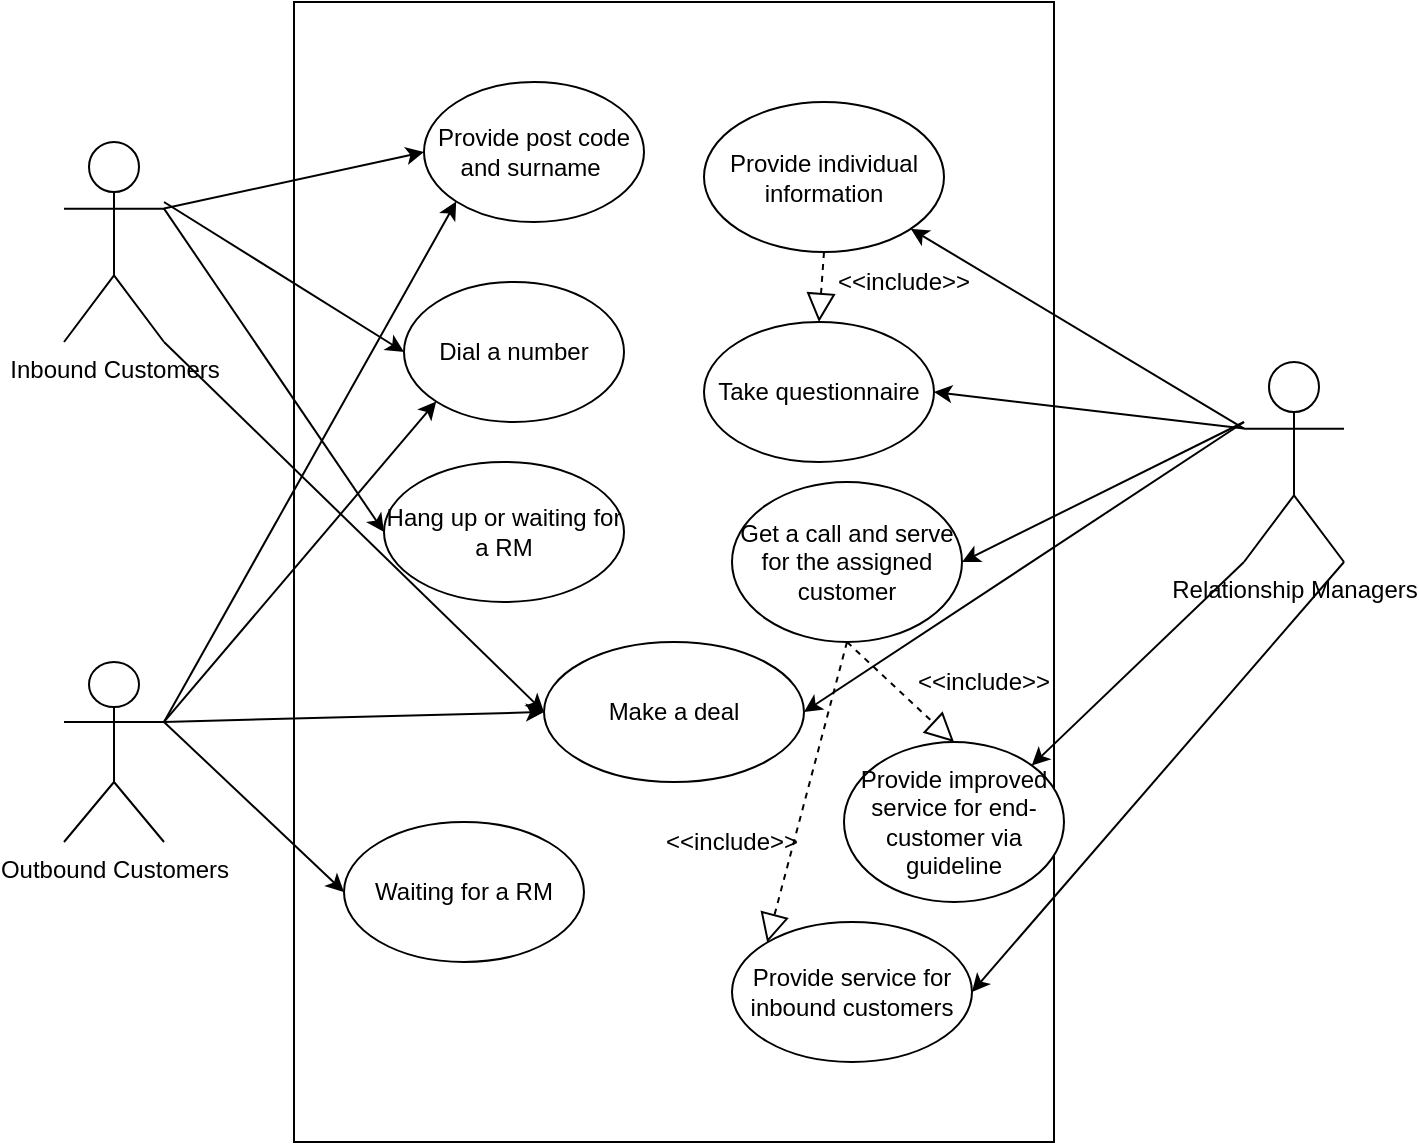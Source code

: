<mxfile version="13.1.1" type="github"><diagram id="vM4-Sp9jEw2CDioomcXr" name="Page-1"><mxGraphModel dx="786" dy="497" grid="1" gridSize="10" guides="1" tooltips="1" connect="1" arrows="1" fold="1" page="1" pageScale="1" pageWidth="827" pageHeight="1169" math="0" shadow="0"><root><mxCell id="0"/><mxCell id="1" parent="0"/><mxCell id="0Z5LbvhEWXIcgvkKiMDD-7" value="Inbound Customers" style="shape=umlActor;verticalLabelPosition=bottom;labelBackgroundColor=#ffffff;verticalAlign=top;html=1;outlineConnect=0;" vertex="1" parent="1"><mxGeometry x="80" y="150" width="50" height="100" as="geometry"/></mxCell><mxCell id="0Z5LbvhEWXIcgvkKiMDD-9" value="" style="rounded=0;whiteSpace=wrap;html=1;" vertex="1" parent="1"><mxGeometry x="195" y="80" width="380" height="570" as="geometry"/></mxCell><mxCell id="0Z5LbvhEWXIcgvkKiMDD-10" value="Relationship Managers" style="shape=umlActor;verticalLabelPosition=bottom;labelBackgroundColor=#ffffff;verticalAlign=top;html=1;outlineConnect=0;" vertex="1" parent="1"><mxGeometry x="670" y="260" width="50" height="100" as="geometry"/></mxCell><mxCell id="0Z5LbvhEWXIcgvkKiMDD-12" value="Dial a number" style="ellipse;whiteSpace=wrap;html=1;" vertex="1" parent="1"><mxGeometry x="250" y="220" width="110" height="70" as="geometry"/></mxCell><mxCell id="0Z5LbvhEWXIcgvkKiMDD-13" value="" style="endArrow=classic;html=1;entryX=0;entryY=0.5;entryDx=0;entryDy=0;" edge="1" parent="1" target="0Z5LbvhEWXIcgvkKiMDD-12"><mxGeometry width="50" height="50" relative="1" as="geometry"><mxPoint x="130" y="180" as="sourcePoint"/><mxPoint x="310" y="180" as="targetPoint"/></mxGeometry></mxCell><mxCell id="0Z5LbvhEWXIcgvkKiMDD-14" value="" style="endArrow=classic;html=1;entryX=1;entryY=0.5;entryDx=0;entryDy=0;" edge="1" parent="1" target="0Z5LbvhEWXIcgvkKiMDD-24"><mxGeometry width="50" height="50" relative="1" as="geometry"><mxPoint x="670" y="290" as="sourcePoint"/><mxPoint x="695" y="150" as="targetPoint"/></mxGeometry></mxCell><mxCell id="0Z5LbvhEWXIcgvkKiMDD-15" value="Provide post code and surname&amp;nbsp;" style="ellipse;whiteSpace=wrap;html=1;" vertex="1" parent="1"><mxGeometry x="260" y="120" width="110" height="70" as="geometry"/></mxCell><mxCell id="0Z5LbvhEWXIcgvkKiMDD-16" value="" style="endArrow=classic;html=1;entryX=0;entryY=0.5;entryDx=0;entryDy=0;exitX=1;exitY=0.333;exitDx=0;exitDy=0;exitPerimeter=0;" edge="1" parent="1" source="0Z5LbvhEWXIcgvkKiMDD-7" target="0Z5LbvhEWXIcgvkKiMDD-15"><mxGeometry width="50" height="50" relative="1" as="geometry"><mxPoint x="140" y="283" as="sourcePoint"/><mxPoint x="210" y="190" as="targetPoint"/></mxGeometry></mxCell><mxCell id="0Z5LbvhEWXIcgvkKiMDD-17" value="Provide individual information" style="ellipse;whiteSpace=wrap;html=1;" vertex="1" parent="1"><mxGeometry x="400" y="130" width="120" height="75" as="geometry"/></mxCell><mxCell id="0Z5LbvhEWXIcgvkKiMDD-18" value="" style="endArrow=classic;html=1;exitX=0;exitY=0.333;exitDx=0;exitDy=0;exitPerimeter=0;" edge="1" parent="1" source="0Z5LbvhEWXIcgvkKiMDD-10" target="0Z5LbvhEWXIcgvkKiMDD-17"><mxGeometry width="50" height="50" relative="1" as="geometry"><mxPoint x="610" y="220" as="sourcePoint"/><mxPoint x="660" y="170" as="targetPoint"/></mxGeometry></mxCell><mxCell id="0Z5LbvhEWXIcgvkKiMDD-19" value="Take questionnaire" style="ellipse;whiteSpace=wrap;html=1;" vertex="1" parent="1"><mxGeometry x="400" y="240" width="115" height="70" as="geometry"/></mxCell><mxCell id="0Z5LbvhEWXIcgvkKiMDD-20" value="" style="endArrow=classic;html=1;entryX=1;entryY=0.5;entryDx=0;entryDy=0;exitX=0;exitY=0.333;exitDx=0;exitDy=0;exitPerimeter=0;" edge="1" parent="1" source="0Z5LbvhEWXIcgvkKiMDD-10" target="0Z5LbvhEWXIcgvkKiMDD-19"><mxGeometry width="50" height="50" relative="1" as="geometry"><mxPoint x="530" y="370" as="sourcePoint"/><mxPoint x="580" y="320" as="targetPoint"/></mxGeometry></mxCell><mxCell id="0Z5LbvhEWXIcgvkKiMDD-21" value="" style="endArrow=block;dashed=1;endFill=0;endSize=12;html=1;exitX=0.5;exitY=1;exitDx=0;exitDy=0;entryX=0.5;entryY=0;entryDx=0;entryDy=0;" edge="1" parent="1" source="0Z5LbvhEWXIcgvkKiMDD-17" target="0Z5LbvhEWXIcgvkKiMDD-19"><mxGeometry width="160" relative="1" as="geometry"><mxPoint x="270" y="430" as="sourcePoint"/><mxPoint x="430" y="430" as="targetPoint"/></mxGeometry></mxCell><mxCell id="0Z5LbvhEWXIcgvkKiMDD-23" value="&amp;lt;&amp;lt;include&amp;gt;&amp;gt;" style="text;html=1;strokeColor=none;fillColor=none;align=center;verticalAlign=middle;whiteSpace=wrap;rounded=0;" vertex="1" parent="1"><mxGeometry x="480" y="210" width="40" height="20" as="geometry"/></mxCell><mxCell id="0Z5LbvhEWXIcgvkKiMDD-24" value="Get a call and serve for the assigned customer" style="ellipse;whiteSpace=wrap;html=1;" vertex="1" parent="1"><mxGeometry x="414" y="320" width="115" height="80" as="geometry"/></mxCell><mxCell id="0Z5LbvhEWXIcgvkKiMDD-26" value="Hang up or waiting for a RM" style="ellipse;whiteSpace=wrap;html=1;" vertex="1" parent="1"><mxGeometry x="240" y="310" width="120" height="70" as="geometry"/></mxCell><mxCell id="0Z5LbvhEWXIcgvkKiMDD-27" value="" style="endArrow=classic;html=1;entryX=0;entryY=0.5;entryDx=0;entryDy=0;exitX=1;exitY=0.333;exitDx=0;exitDy=0;exitPerimeter=0;" edge="1" parent="1" source="0Z5LbvhEWXIcgvkKiMDD-7" target="0Z5LbvhEWXIcgvkKiMDD-26"><mxGeometry width="50" height="50" relative="1" as="geometry"><mxPoint x="160" y="350" as="sourcePoint"/><mxPoint x="210" y="300" as="targetPoint"/></mxGeometry></mxCell><mxCell id="0Z5LbvhEWXIcgvkKiMDD-28" value="Make a deal" style="ellipse;whiteSpace=wrap;html=1;" vertex="1" parent="1"><mxGeometry x="320" y="400" width="130" height="70" as="geometry"/></mxCell><mxCell id="0Z5LbvhEWXIcgvkKiMDD-29" value="" style="endArrow=classic;html=1;entryX=0;entryY=0.5;entryDx=0;entryDy=0;exitX=1;exitY=1;exitDx=0;exitDy=0;exitPerimeter=0;" edge="1" parent="1" source="0Z5LbvhEWXIcgvkKiMDD-7" target="0Z5LbvhEWXIcgvkKiMDD-28"><mxGeometry width="50" height="50" relative="1" as="geometry"><mxPoint x="130" y="180" as="sourcePoint"/><mxPoint x="180" y="390" as="targetPoint"/></mxGeometry></mxCell><mxCell id="0Z5LbvhEWXIcgvkKiMDD-30" value="" style="endArrow=classic;html=1;entryX=1;entryY=0.5;entryDx=0;entryDy=0;" edge="1" parent="1" target="0Z5LbvhEWXIcgvkKiMDD-28"><mxGeometry width="50" height="50" relative="1" as="geometry"><mxPoint x="670" y="290" as="sourcePoint"/><mxPoint x="720" y="440" as="targetPoint"/></mxGeometry></mxCell><mxCell id="0Z5LbvhEWXIcgvkKiMDD-32" value="Outbound Customers" style="shape=umlActor;verticalLabelPosition=bottom;labelBackgroundColor=#ffffff;verticalAlign=top;html=1;outlineConnect=0;" vertex="1" parent="1"><mxGeometry x="80" y="410" width="50" height="90" as="geometry"/></mxCell><mxCell id="0Z5LbvhEWXIcgvkKiMDD-35" value="" style="endArrow=classic;html=1;entryX=0;entryY=1;entryDx=0;entryDy=0;exitX=1;exitY=0.333;exitDx=0;exitDy=0;exitPerimeter=0;" edge="1" parent="1" source="0Z5LbvhEWXIcgvkKiMDD-32" target="0Z5LbvhEWXIcgvkKiMDD-15"><mxGeometry width="50" height="50" relative="1" as="geometry"><mxPoint x="150" y="390" as="sourcePoint"/><mxPoint x="200" y="340" as="targetPoint"/></mxGeometry></mxCell><mxCell id="0Z5LbvhEWXIcgvkKiMDD-36" value="" style="endArrow=classic;html=1;exitX=1;exitY=0.333;exitDx=0;exitDy=0;exitPerimeter=0;entryX=0;entryY=1;entryDx=0;entryDy=0;" edge="1" parent="1" source="0Z5LbvhEWXIcgvkKiMDD-32" target="0Z5LbvhEWXIcgvkKiMDD-12"><mxGeometry width="50" height="50" relative="1" as="geometry"><mxPoint x="150" y="430" as="sourcePoint"/><mxPoint x="200" y="380" as="targetPoint"/></mxGeometry></mxCell><mxCell id="0Z5LbvhEWXIcgvkKiMDD-37" value="Provide improved service for end-customer via guideline" style="ellipse;whiteSpace=wrap;html=1;" vertex="1" parent="1"><mxGeometry x="470" y="450" width="110" height="80" as="geometry"/></mxCell><mxCell id="0Z5LbvhEWXIcgvkKiMDD-38" value="" style="endArrow=classic;html=1;exitX=0;exitY=1;exitDx=0;exitDy=0;exitPerimeter=0;entryX=1;entryY=0;entryDx=0;entryDy=0;" edge="1" parent="1" source="0Z5LbvhEWXIcgvkKiMDD-10" target="0Z5LbvhEWXIcgvkKiMDD-37"><mxGeometry width="50" height="50" relative="1" as="geometry"><mxPoint x="710" y="490" as="sourcePoint"/><mxPoint x="760" y="440" as="targetPoint"/></mxGeometry></mxCell><mxCell id="0Z5LbvhEWXIcgvkKiMDD-39" value="Provide service for inbound customers" style="ellipse;whiteSpace=wrap;html=1;" vertex="1" parent="1"><mxGeometry x="414" y="540" width="120" height="70" as="geometry"/></mxCell><mxCell id="0Z5LbvhEWXIcgvkKiMDD-40" value="" style="endArrow=classic;html=1;exitX=1;exitY=1;exitDx=0;exitDy=0;exitPerimeter=0;entryX=1;entryY=0.5;entryDx=0;entryDy=0;" edge="1" parent="1" source="0Z5LbvhEWXIcgvkKiMDD-10" target="0Z5LbvhEWXIcgvkKiMDD-39"><mxGeometry width="50" height="50" relative="1" as="geometry"><mxPoint x="670" y="510" as="sourcePoint"/><mxPoint x="720" y="460" as="targetPoint"/></mxGeometry></mxCell><mxCell id="0Z5LbvhEWXIcgvkKiMDD-41" value="" style="endArrow=block;dashed=1;endFill=0;endSize=12;html=1;exitX=0.5;exitY=1;exitDx=0;exitDy=0;entryX=0.5;entryY=0;entryDx=0;entryDy=0;" edge="1" parent="1" source="0Z5LbvhEWXIcgvkKiMDD-24" target="0Z5LbvhEWXIcgvkKiMDD-37"><mxGeometry width="160" relative="1" as="geometry"><mxPoint x="290" y="530" as="sourcePoint"/><mxPoint x="450" y="530" as="targetPoint"/></mxGeometry></mxCell><mxCell id="0Z5LbvhEWXIcgvkKiMDD-42" value="" style="endArrow=block;dashed=1;endFill=0;endSize=12;html=1;exitX=0.5;exitY=1;exitDx=0;exitDy=0;entryX=0;entryY=0;entryDx=0;entryDy=0;" edge="1" parent="1" source="0Z5LbvhEWXIcgvkKiMDD-24" target="0Z5LbvhEWXIcgvkKiMDD-39"><mxGeometry width="160" relative="1" as="geometry"><mxPoint x="320" y="500" as="sourcePoint"/><mxPoint x="480" y="500" as="targetPoint"/></mxGeometry></mxCell><mxCell id="0Z5LbvhEWXIcgvkKiMDD-43" value="&amp;lt;&amp;lt;include&amp;gt;&amp;gt;" style="text;html=1;strokeColor=none;fillColor=none;align=center;verticalAlign=middle;whiteSpace=wrap;rounded=0;" vertex="1" parent="1"><mxGeometry x="520" y="410" width="40" height="20" as="geometry"/></mxCell><mxCell id="0Z5LbvhEWXIcgvkKiMDD-44" value="&amp;lt;&amp;lt;include&amp;gt;&amp;gt;" style="text;html=1;strokeColor=none;fillColor=none;align=center;verticalAlign=middle;whiteSpace=wrap;rounded=0;" vertex="1" parent="1"><mxGeometry x="394" y="490" width="40" height="20" as="geometry"/></mxCell><mxCell id="0Z5LbvhEWXIcgvkKiMDD-45" value="" style="endArrow=classic;html=1;entryX=0;entryY=0.5;entryDx=0;entryDy=0;exitX=1;exitY=0.333;exitDx=0;exitDy=0;exitPerimeter=0;" edge="1" parent="1" source="0Z5LbvhEWXIcgvkKiMDD-32" target="0Z5LbvhEWXIcgvkKiMDD-28"><mxGeometry width="50" height="50" relative="1" as="geometry"><mxPoint x="230" y="540" as="sourcePoint"/><mxPoint x="280" y="490" as="targetPoint"/></mxGeometry></mxCell><mxCell id="0Z5LbvhEWXIcgvkKiMDD-46" value="Waiting for a RM" style="ellipse;whiteSpace=wrap;html=1;" vertex="1" parent="1"><mxGeometry x="220" y="490" width="120" height="70" as="geometry"/></mxCell><mxCell id="0Z5LbvhEWXIcgvkKiMDD-47" value="" style="endArrow=classic;html=1;entryX=0;entryY=0.5;entryDx=0;entryDy=0;exitX=1;exitY=0.333;exitDx=0;exitDy=0;exitPerimeter=0;" edge="1" parent="1" source="0Z5LbvhEWXIcgvkKiMDD-32" target="0Z5LbvhEWXIcgvkKiMDD-46"><mxGeometry width="50" height="50" relative="1" as="geometry"><mxPoint x="160" y="500" as="sourcePoint"/><mxPoint x="210" y="450" as="targetPoint"/></mxGeometry></mxCell></root></mxGraphModel></diagram></mxfile>
